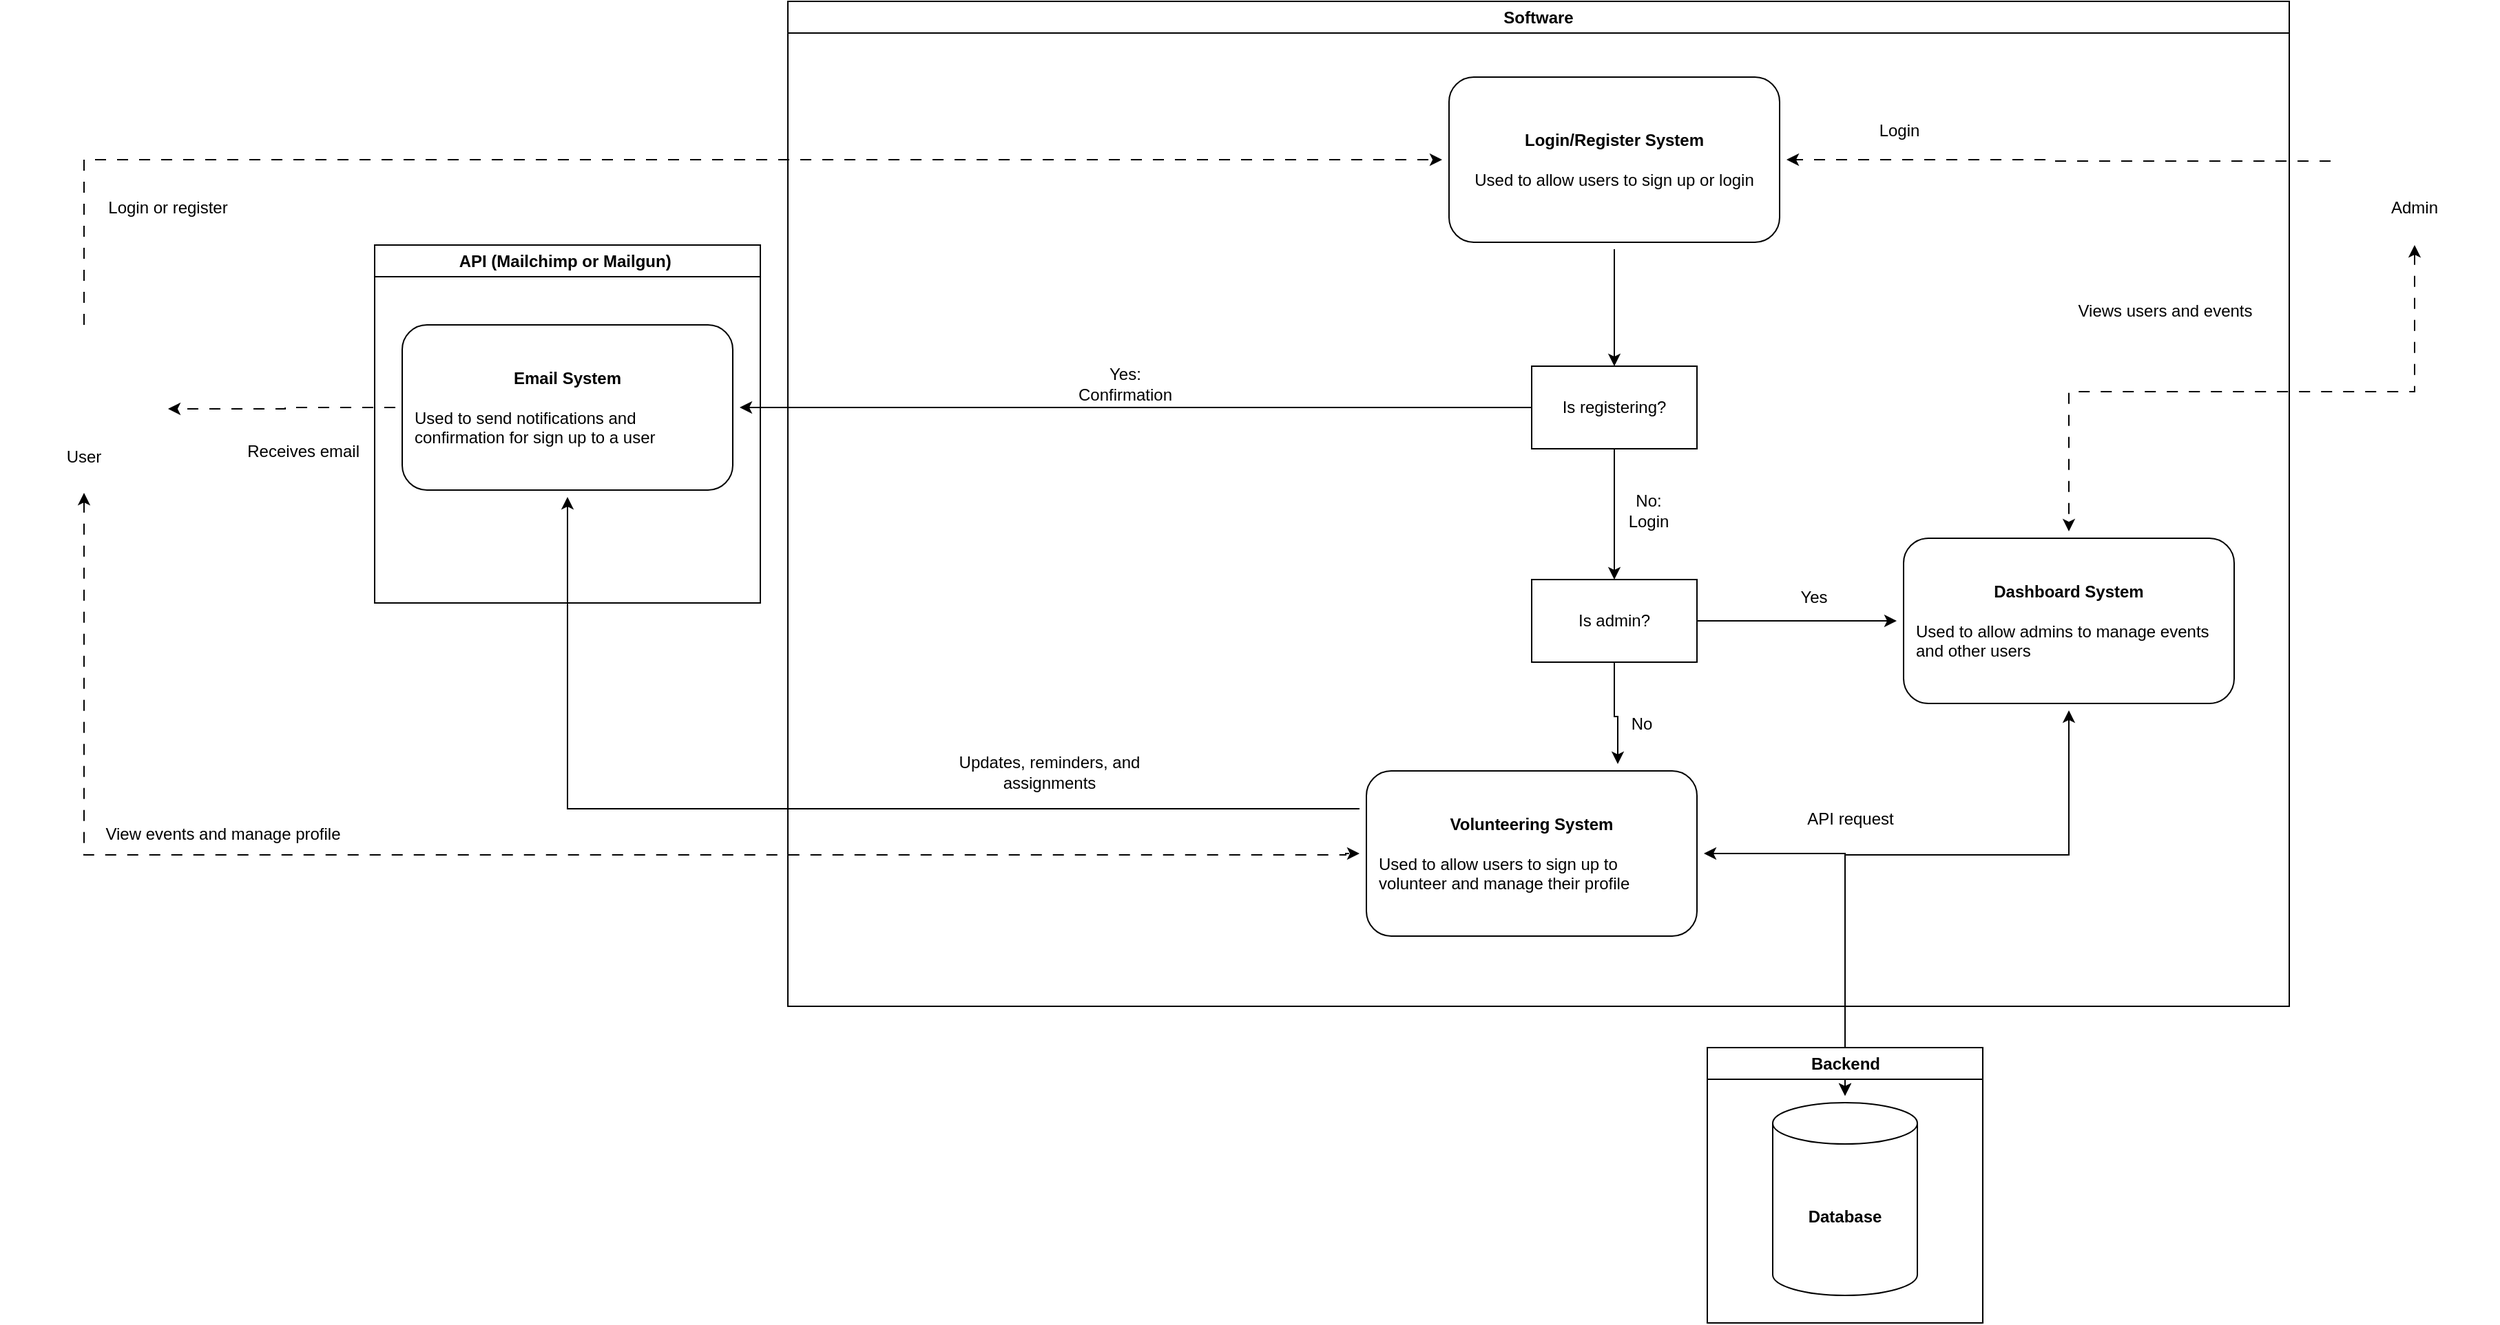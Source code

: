 <mxfile version="26.0.10">
  <diagram name="Page-1" id="u88Wsmz9A-Ij5X2KmUaO">
    <mxGraphModel dx="2088" dy="3620" grid="1" gridSize="10" guides="1" tooltips="1" connect="1" arrows="1" fold="1" page="1" pageScale="1" pageWidth="1920" pageHeight="1200" math="0" shadow="0">
      <root>
        <mxCell id="0" />
        <mxCell id="1" parent="0" />
        <mxCell id="S0cULvaeLyhhmC89bf4R-55" style="edgeStyle=orthogonalEdgeStyle;rounded=0;orthogonalLoop=1;jettySize=auto;html=1;exitX=0;exitY=0.5;exitDx=0;exitDy=0;dashed=1;dashPattern=8 8;" edge="1" parent="1" source="hosQwZhVCX8DwAwgYeaI-6" target="hosQwZhVCX8DwAwgYeaI-3">
          <mxGeometry relative="1" as="geometry" />
        </mxCell>
        <mxCell id="hosQwZhVCX8DwAwgYeaI-7" value="" style="group;rounded=0;perimeterSpacing=1;strokeColor=none;" parent="1" vertex="1" connectable="0">
          <mxGeometry x="78" y="-75" width="122" height="122" as="geometry" />
        </mxCell>
        <mxCell id="hosQwZhVCX8DwAwgYeaI-3" value="" style="shape=image;imageAspect=0;aspect=fixed;verticalLabelPosition=bottom;verticalAlign=top;image=https://www.shareicon.net/data/512x512/2015/11/30/680010_man_512x512.png;" parent="hosQwZhVCX8DwAwgYeaI-7" vertex="1">
          <mxGeometry width="122" height="122" as="geometry" />
        </mxCell>
        <mxCell id="hosQwZhVCX8DwAwgYeaI-5" value="User" style="text;html=1;align=center;verticalAlign=middle;whiteSpace=wrap;rounded=0;" parent="hosQwZhVCX8DwAwgYeaI-7" vertex="1">
          <mxGeometry x="31" y="81" width="60" height="30" as="geometry" />
        </mxCell>
        <mxCell id="S0cULvaeLyhhmC89bf4R-42" style="edgeStyle=orthogonalEdgeStyle;rounded=0;orthogonalLoop=1;jettySize=auto;html=1;exitX=0;exitY=0.25;exitDx=0;exitDy=0;entryX=0.5;entryY=1;entryDx=0;entryDy=0;" edge="1" parent="1" source="hosQwZhVCX8DwAwgYeaI-1" target="hosQwZhVCX8DwAwgYeaI-6">
          <mxGeometry relative="1" as="geometry" />
        </mxCell>
        <mxCell id="hosQwZhVCX8DwAwgYeaI-24" style="edgeStyle=orthogonalEdgeStyle;rounded=0;orthogonalLoop=1;jettySize=auto;html=1;exitX=0;exitY=0.5;exitDx=0;exitDy=0;entryX=1;entryY=0.5;entryDx=0;entryDy=0;dashed=1;dashPattern=8 8;" parent="1" source="hosQwZhVCX8DwAwgYeaI-9" target="hosQwZhVCX8DwAwgYeaI-22" edge="1">
          <mxGeometry relative="1" as="geometry" />
        </mxCell>
        <mxCell id="S0cULvaeLyhhmC89bf4R-10" value="Receives email&amp;nbsp;" style="text;html=1;align=center;verticalAlign=middle;whiteSpace=wrap;rounded=0;" vertex="1" parent="1">
          <mxGeometry x="230" y="-13" width="140" height="60" as="geometry" />
        </mxCell>
        <mxCell id="S0cULvaeLyhhmC89bf4R-14" value="Login or register" style="text;html=1;align=center;verticalAlign=middle;whiteSpace=wrap;rounded=0;" vertex="1" parent="1">
          <mxGeometry x="140" y="-190" width="120" height="60" as="geometry" />
        </mxCell>
        <mxCell id="S0cULvaeLyhhmC89bf4R-16" value="View events and manage profile" style="text;html=1;align=center;verticalAlign=middle;whiteSpace=wrap;rounded=0;" vertex="1" parent="1">
          <mxGeometry x="150" y="250" width="180" height="90" as="geometry" />
        </mxCell>
        <mxCell id="hosQwZhVCX8DwAwgYeaI-15" style="edgeStyle=orthogonalEdgeStyle;rounded=0;orthogonalLoop=1;jettySize=auto;html=1;entryX=0.5;entryY=0;entryDx=0;entryDy=0;startArrow=classic;startFill=1;exitX=0.5;exitY=1;exitDx=0;exitDy=0;dashed=1;dashPattern=8 8;" parent="1" source="hosQwZhVCX8DwAwgYeaI-9" target="hosQwZhVCX8DwAwgYeaI-11" edge="1">
          <mxGeometry relative="1" as="geometry" />
        </mxCell>
        <mxCell id="S0cULvaeLyhhmC89bf4R-28" style="edgeStyle=orthogonalEdgeStyle;rounded=0;orthogonalLoop=1;jettySize=auto;html=1;exitX=0;exitY=0.5;exitDx=0;exitDy=0;entryX=1;entryY=0.5;entryDx=0;entryDy=0;" edge="1" parent="1" source="S0cULvaeLyhhmC89bf4R-27" target="hosQwZhVCX8DwAwgYeaI-6">
          <mxGeometry relative="1" as="geometry" />
        </mxCell>
        <mxCell id="S0cULvaeLyhhmC89bf4R-37" value="Software" style="swimlane;whiteSpace=wrap;html=1;" vertex="1" parent="1">
          <mxGeometry x="650" y="-310" width="1090" height="730" as="geometry" />
        </mxCell>
        <mxCell id="hosQwZhVCX8DwAwgYeaI-11" value="&lt;b&gt;Dashboard System&lt;/b&gt;&lt;div&gt;&lt;br&gt;&lt;/div&gt;&lt;div style=&quot;text-align: left;&quot;&gt;Used to allow admins to manage events and other users&amp;nbsp;&lt;/div&gt;" style="whiteSpace=wrap;html=1;perimeterSpacing=5;rounded=1;spacingTop=0;spacing=10;strokeColor=default;" parent="S0cULvaeLyhhmC89bf4R-37" vertex="1">
          <mxGeometry x="810" y="390" width="240" height="120" as="geometry" />
        </mxCell>
        <mxCell id="S0cULvaeLyhhmC89bf4R-45" value="" style="group" vertex="1" connectable="0" parent="S0cULvaeLyhhmC89bf4R-37">
          <mxGeometry x="480" y="55" width="421.5" height="120" as="geometry" />
        </mxCell>
        <mxCell id="hosQwZhVCX8DwAwgYeaI-22" value="&lt;b&gt;Login/Register System&lt;/b&gt;&lt;div&gt;&lt;br&gt;&lt;/div&gt;&lt;div style=&quot;text-align: left;&quot;&gt;Used to allow users to sign up or login&lt;/div&gt;" style="whiteSpace=wrap;html=1;spacing=10;rounded=1;perimeterSpacing=5;" parent="S0cULvaeLyhhmC89bf4R-45" vertex="1">
          <mxGeometry width="240" height="120" as="geometry" />
        </mxCell>
        <mxCell id="S0cULvaeLyhhmC89bf4R-1" value="Login" style="text;html=1;align=center;verticalAlign=middle;whiteSpace=wrap;rounded=0;" vertex="1" parent="S0cULvaeLyhhmC89bf4R-45">
          <mxGeometry x="250" width="154" height="77" as="geometry" />
        </mxCell>
        <mxCell id="hosQwZhVCX8DwAwgYeaI-1" value="&lt;div style=&quot;&quot;&gt;&lt;span style=&quot;background-color: transparent; color: light-dark(rgb(0, 0, 0), rgb(255, 255, 255));&quot;&gt;&lt;b&gt;Volunteering System&lt;/b&gt;&lt;/span&gt;&lt;/div&gt;&lt;div style=&quot;&quot;&gt;&lt;br&gt;&lt;/div&gt;&lt;div style=&quot;text-align: left;&quot;&gt;Used to allow users to sign up to volunteer and manage their profile&amp;nbsp;&lt;/div&gt;" style="whiteSpace=wrap;html=1;perimeterSpacing=5;rounded=1;spacingTop=0;spacing=10;" parent="S0cULvaeLyhhmC89bf4R-37" vertex="1">
          <mxGeometry x="420" y="559" width="240" height="120" as="geometry" />
        </mxCell>
        <mxCell id="S0cULvaeLyhhmC89bf4R-13" value="Views users and events" style="text;html=1;align=center;verticalAlign=middle;whiteSpace=wrap;rounded=0;" vertex="1" parent="S0cULvaeLyhhmC89bf4R-37">
          <mxGeometry x="920" y="185" width="160" height="80" as="geometry" />
        </mxCell>
        <mxCell id="S0cULvaeLyhhmC89bf4R-29" style="edgeStyle=orthogonalEdgeStyle;rounded=0;orthogonalLoop=1;jettySize=auto;html=1;exitX=0.5;exitY=1;exitDx=0;exitDy=0;entryX=0.5;entryY=0;entryDx=0;entryDy=0;" edge="1" parent="S0cULvaeLyhhmC89bf4R-37" source="S0cULvaeLyhhmC89bf4R-27" target="S0cULvaeLyhhmC89bf4R-30">
          <mxGeometry relative="1" as="geometry">
            <mxPoint x="519.706" y="405" as="targetPoint" />
          </mxGeometry>
        </mxCell>
        <mxCell id="S0cULvaeLyhhmC89bf4R-27" value="Is registering?" style="rounded=0;whiteSpace=wrap;html=1;" vertex="1" parent="S0cULvaeLyhhmC89bf4R-37">
          <mxGeometry x="540" y="265" width="120" height="60" as="geometry" />
        </mxCell>
        <mxCell id="S0cULvaeLyhhmC89bf4R-30" value="Is admin?" style="rounded=0;whiteSpace=wrap;html=1;" vertex="1" parent="S0cULvaeLyhhmC89bf4R-37">
          <mxGeometry x="540" y="420" width="120" height="60" as="geometry" />
        </mxCell>
        <mxCell id="S0cULvaeLyhhmC89bf4R-33" value="No:&lt;br&gt;Login" style="text;html=1;align=center;verticalAlign=middle;whiteSpace=wrap;rounded=0;" vertex="1" parent="S0cULvaeLyhhmC89bf4R-37">
          <mxGeometry x="570" y="342.5" width="110" height="55" as="geometry" />
        </mxCell>
        <mxCell id="S0cULvaeLyhhmC89bf4R-35" value="Yes" style="text;html=1;align=center;verticalAlign=middle;whiteSpace=wrap;rounded=0;" vertex="1" parent="S0cULvaeLyhhmC89bf4R-37">
          <mxGeometry x="700" y="410" width="90" height="45" as="geometry" />
        </mxCell>
        <mxCell id="S0cULvaeLyhhmC89bf4R-38" style="edgeStyle=orthogonalEdgeStyle;rounded=0;orthogonalLoop=1;jettySize=auto;html=1;exitX=0.5;exitY=1;exitDx=0;exitDy=0;entryX=0.5;entryY=0;entryDx=0;entryDy=0;" edge="1" parent="S0cULvaeLyhhmC89bf4R-37" source="hosQwZhVCX8DwAwgYeaI-22" target="S0cULvaeLyhhmC89bf4R-27">
          <mxGeometry relative="1" as="geometry" />
        </mxCell>
        <mxCell id="S0cULvaeLyhhmC89bf4R-34" style="edgeStyle=orthogonalEdgeStyle;rounded=0;orthogonalLoop=1;jettySize=auto;html=1;exitX=1;exitY=0.5;exitDx=0;exitDy=0;entryX=0;entryY=0.5;entryDx=0;entryDy=0;" edge="1" parent="S0cULvaeLyhhmC89bf4R-37" source="S0cULvaeLyhhmC89bf4R-30" target="hosQwZhVCX8DwAwgYeaI-11">
          <mxGeometry relative="1" as="geometry" />
        </mxCell>
        <mxCell id="S0cULvaeLyhhmC89bf4R-32" value="No" style="text;html=1;align=center;verticalAlign=middle;whiteSpace=wrap;rounded=0;" vertex="1" parent="S0cULvaeLyhhmC89bf4R-37">
          <mxGeometry x="570" y="500" width="100" height="50" as="geometry" />
        </mxCell>
        <mxCell id="S0cULvaeLyhhmC89bf4R-49" style="edgeStyle=orthogonalEdgeStyle;rounded=0;orthogonalLoop=1;jettySize=auto;html=1;exitX=0.5;exitY=1;exitDx=0;exitDy=0;entryX=0.75;entryY=0;entryDx=0;entryDy=0;" edge="1" parent="S0cULvaeLyhhmC89bf4R-37" source="S0cULvaeLyhhmC89bf4R-30" target="hosQwZhVCX8DwAwgYeaI-1">
          <mxGeometry relative="1" as="geometry" />
        </mxCell>
        <mxCell id="S0cULvaeLyhhmC89bf4R-23" value="Yes:&lt;div&gt;Confirmation&lt;/div&gt;" style="text;html=1;align=center;verticalAlign=middle;whiteSpace=wrap;rounded=0;" vertex="1" parent="S0cULvaeLyhhmC89bf4R-37">
          <mxGeometry x="180" y="245" width="130" height="65" as="geometry" />
        </mxCell>
        <mxCell id="S0cULvaeLyhhmC89bf4R-17" value="Updates, reminders, and assignments" style="text;html=1;align=center;verticalAlign=middle;whiteSpace=wrap;rounded=0;" vertex="1" parent="S0cULvaeLyhhmC89bf4R-37">
          <mxGeometry x="110" y="520" width="160" height="80" as="geometry" />
        </mxCell>
        <mxCell id="S0cULvaeLyhhmC89bf4R-87" value="API request" style="text;html=1;align=center;verticalAlign=middle;whiteSpace=wrap;rounded=0;" vertex="1" parent="S0cULvaeLyhhmC89bf4R-37">
          <mxGeometry x="710" y="559" width="123" height="70" as="geometry" />
        </mxCell>
        <mxCell id="S0cULvaeLyhhmC89bf4R-44" value="" style="group" vertex="1" connectable="0" parent="1">
          <mxGeometry x="1770" y="-255" width="122" height="122" as="geometry" />
        </mxCell>
        <mxCell id="hosQwZhVCX8DwAwgYeaI-10" value="Admin" style="text;html=1;align=center;verticalAlign=middle;whiteSpace=wrap;rounded=0;" parent="S0cULvaeLyhhmC89bf4R-44" vertex="1">
          <mxGeometry x="31" y="80" width="60" height="30" as="geometry" />
        </mxCell>
        <mxCell id="hosQwZhVCX8DwAwgYeaI-9" value="" style="shape=image;imageAspect=0;aspect=fixed;verticalLabelPosition=bottom;verticalAlign=top;image=https://www.shareicon.net/data/512x512/2015/11/30/680010_man_512x512.png;" parent="S0cULvaeLyhhmC89bf4R-44" vertex="1">
          <mxGeometry width="122" height="122" as="geometry" />
        </mxCell>
        <mxCell id="S0cULvaeLyhhmC89bf4R-48" style="edgeStyle=orthogonalEdgeStyle;rounded=0;orthogonalLoop=1;jettySize=auto;html=1;exitX=0.5;exitY=0;exitDx=0;exitDy=0;entryX=0;entryY=0.5;entryDx=0;entryDy=0;dashed=1;dashPattern=8 8;" edge="1" parent="1" source="hosQwZhVCX8DwAwgYeaI-3" target="hosQwZhVCX8DwAwgYeaI-22">
          <mxGeometry relative="1" as="geometry">
            <Array as="points">
              <mxPoint x="139" y="-195" />
            </Array>
          </mxGeometry>
        </mxCell>
        <mxCell id="S0cULvaeLyhhmC89bf4R-51" style="edgeStyle=orthogonalEdgeStyle;rounded=0;orthogonalLoop=1;jettySize=auto;html=1;exitX=1;exitY=0.5;exitDx=0;exitDy=0;entryX=0.5;entryY=0;entryDx=0;entryDy=0;entryPerimeter=0;startArrow=classic;startFill=1;" edge="1" parent="1" source="hosQwZhVCX8DwAwgYeaI-1" target="S0cULvaeLyhhmC89bf4R-19">
          <mxGeometry relative="1" as="geometry" />
        </mxCell>
        <mxCell id="S0cULvaeLyhhmC89bf4R-52" style="edgeStyle=orthogonalEdgeStyle;rounded=0;orthogonalLoop=1;jettySize=auto;html=1;exitX=0.5;exitY=1;exitDx=0;exitDy=0;entryX=0.5;entryY=0;entryDx=0;entryDy=0;entryPerimeter=0;startArrow=classic;startFill=1;" edge="1" parent="1" source="hosQwZhVCX8DwAwgYeaI-11" target="S0cULvaeLyhhmC89bf4R-19">
          <mxGeometry relative="1" as="geometry">
            <Array as="points">
              <mxPoint x="1580" y="310" />
              <mxPoint x="1418" y="310" />
            </Array>
          </mxGeometry>
        </mxCell>
        <mxCell id="S0cULvaeLyhhmC89bf4R-54" style="edgeStyle=orthogonalEdgeStyle;rounded=0;orthogonalLoop=1;jettySize=auto;html=1;exitX=0.5;exitY=1;exitDx=0;exitDy=0;entryX=0;entryY=0.5;entryDx=0;entryDy=0;startArrow=classic;startFill=1;dashed=1;dashPattern=8 8;" edge="1" parent="1" source="hosQwZhVCX8DwAwgYeaI-3" target="hosQwZhVCX8DwAwgYeaI-1">
          <mxGeometry relative="1" as="geometry">
            <Array as="points">
              <mxPoint x="139" y="310" />
              <mxPoint x="1055" y="310" />
            </Array>
          </mxGeometry>
        </mxCell>
        <mxCell id="S0cULvaeLyhhmC89bf4R-80" value="Backend" style="swimlane;whiteSpace=wrap;html=1;" vertex="1" parent="1">
          <mxGeometry x="1317.5" y="450" width="200" height="200" as="geometry">
            <mxRectangle x="1317.5" y="450" width="90" height="30" as="alternateBounds" />
          </mxGeometry>
        </mxCell>
        <mxCell id="S0cULvaeLyhhmC89bf4R-19" value="&lt;b&gt;Database&lt;/b&gt;" style="shape=cylinder3;whiteSpace=wrap;html=1;boundedLbl=1;backgroundOutline=1;size=15;perimeterSpacing=5;" vertex="1" parent="S0cULvaeLyhhmC89bf4R-80">
          <mxGeometry x="47.5" y="40" width="105" height="140" as="geometry" />
        </mxCell>
        <mxCell id="S0cULvaeLyhhmC89bf4R-86" value="API (Mailchimp or Mailgun)&amp;nbsp;" style="swimlane;whiteSpace=wrap;html=1;" vertex="1" parent="1">
          <mxGeometry x="350" y="-133" width="280" height="260" as="geometry" />
        </mxCell>
        <mxCell id="hosQwZhVCX8DwAwgYeaI-6" value="&lt;b&gt;Email System&lt;/b&gt;&lt;div&gt;&lt;br&gt;&lt;/div&gt;&lt;div style=&quot;text-align: left;&quot;&gt;Used to send notifications and confirmation for sign up to a user&lt;/div&gt;" style="whiteSpace=wrap;html=1;perimeterSpacing=5;rounded=1;spacingTop=0;spacing=10;" parent="S0cULvaeLyhhmC89bf4R-86" vertex="1">
          <mxGeometry x="20" y="58" width="240" height="120" as="geometry" />
        </mxCell>
      </root>
    </mxGraphModel>
  </diagram>
</mxfile>
